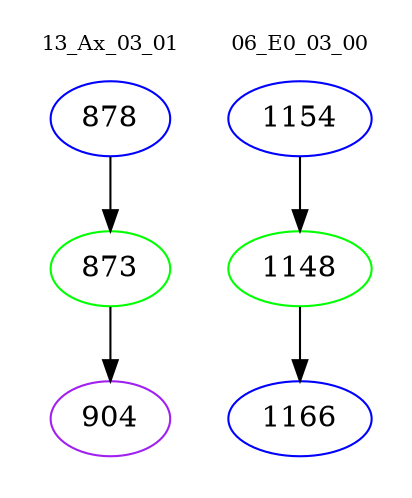 digraph{
subgraph cluster_0 {
color = white
label = "13_Ax_03_01";
fontsize=10;
T0_878 [label="878", color="blue"]
T0_878 -> T0_873 [color="black"]
T0_873 [label="873", color="green"]
T0_873 -> T0_904 [color="black"]
T0_904 [label="904", color="purple"]
}
subgraph cluster_1 {
color = white
label = "06_E0_03_00";
fontsize=10;
T1_1154 [label="1154", color="blue"]
T1_1154 -> T1_1148 [color="black"]
T1_1148 [label="1148", color="green"]
T1_1148 -> T1_1166 [color="black"]
T1_1166 [label="1166", color="blue"]
}
}

